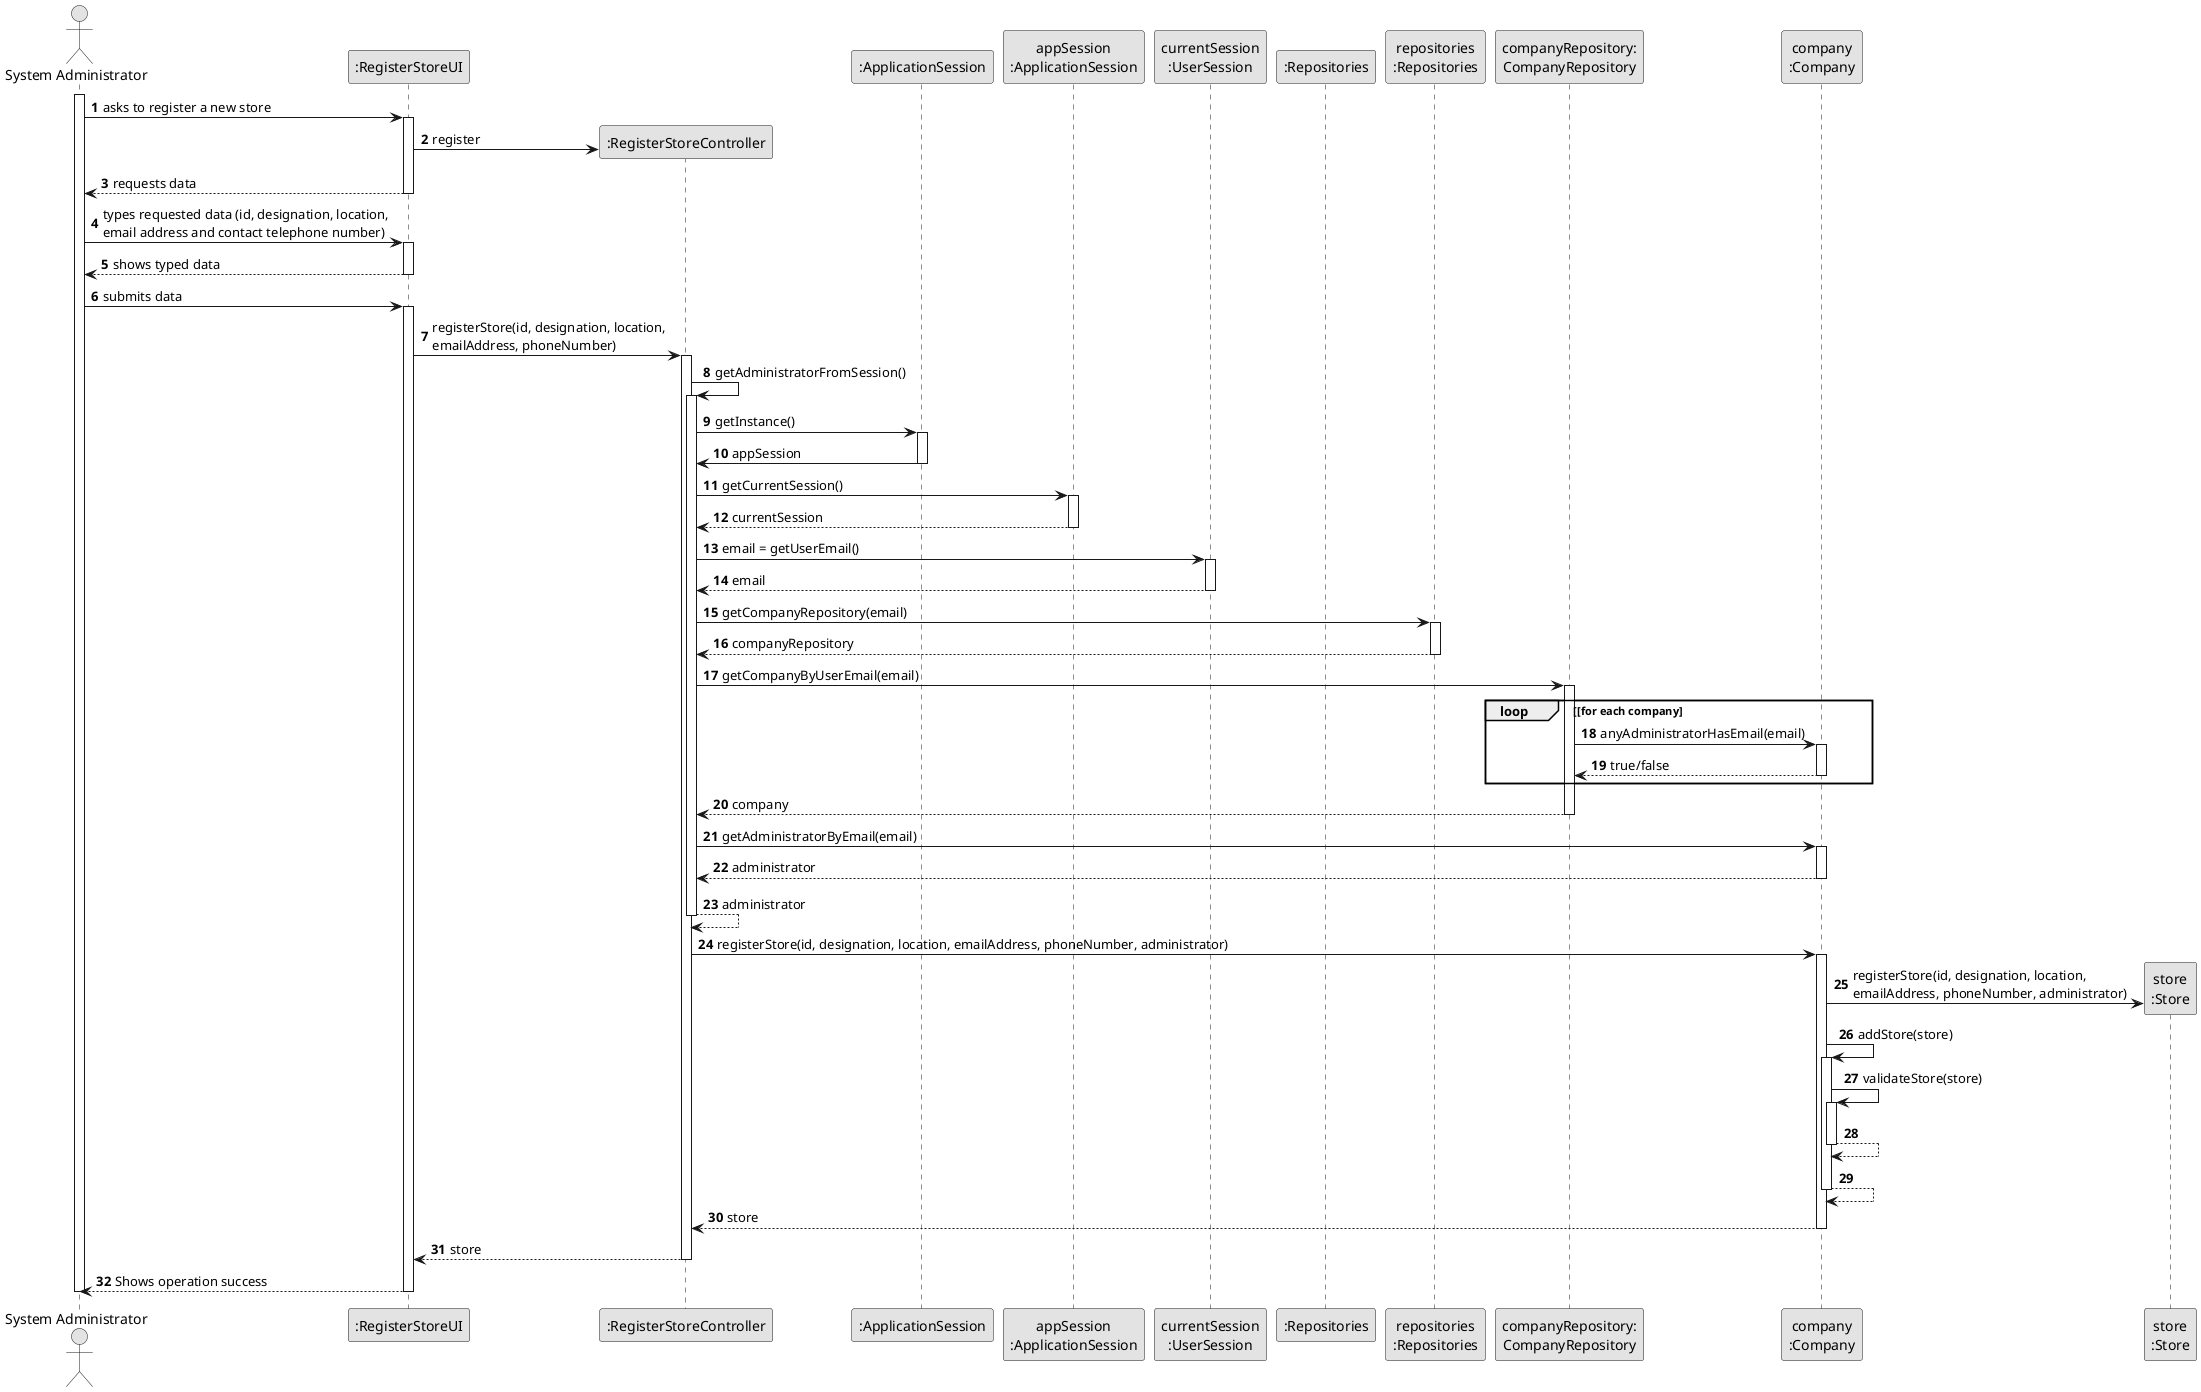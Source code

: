 @startuml
skinparam monochrome true
skinparam packageStyle rectangle
skinparam shadowing false

autonumber

'hide footbox
actor "System Administrator" as ADM
participant ":RegisterStoreUI" as UI
participant ":RegisterStoreController" as CTRL
participant ":ApplicationSession" as _APP
participant "appSession\n:ApplicationSession" as APP
participant "currentSession\n:UserSession" as SESSION
participant ":Repositories" as RepositorySingleton
participant "repositories\n:Repositories" as PLAT
participant "companyRepository:\nCompanyRepository" as CompanyRepository
participant "company\n:Company" as Company
participant "store\n:Store" as Store

activate ADM

    ADM -> UI : asks to register a new store
    activate UI

        UI -> CTRL** : register
        UI --> ADM: requests data
        deactivate UI

    ADM -> UI : types requested data (id, designation, location, \nemail address and contact telephone number)
    activate UI
        UI --> ADM : shows typed data
        deactivate UI

    ADM -> UI : submits data
    activate UI

        UI -> CTRL : registerStore(id, designation, location, \nemailAddress, phoneNumber)
        activate CTRL

            CTRL -> CTRL: getAdministratorFromSession()
            activate CTRL

                    CTRL -> _APP: getInstance()
                    activate _APP
                    _APP -> CTRL: appSession
                    deactivate _APP

                    CTRL -> APP: getCurrentSession()
                    activate APP

                        APP --> CTRL: currentSession
                        deactivate APP

                            CTRL -> SESSION: email = getUserEmail()
                            activate SESSION

                                SESSION --> CTRL: email
                                deactivate SESSION

                                CTRL -> PLAT: getCompanyRepository(email)
                                activate PLAT

                                    PLAT --> CTRL: companyRepository
                                    deactivate PLAT

                            CTRL -> CompanyRepository: getCompanyByUserEmail(email)
                            activate CompanyRepository

                                loop [for each company
                                CompanyRepository -> Company : anyAdministratorHasEmail(email)
                                activate Company

                                    Company --> CompanyRepository : true/false
                                    deactivate Company
                                end

                CompanyRepository --> CTRL : company

                deactivate CompanyRepository

                  CTRL -> Company: getAdministratorByEmail(email)
                  activate Company

                Company --> CTRL : administrator
                deactivate Company

            CTRL --> CTRL: administrator
            deactivate CTRL

            CTRL -> Company: registerStore(id, designation, location, emailAddress, phoneNumber, administrator)
            activate Company

                    Company -> Store**: registerStore(id, designation, location, \nemailAddress, phoneNumber, administrator)
                        Company -> Company: addStore(store)
                        deactivate Store
                    activate Company
                        Company -> Company: validateStore(store)
                        activate Company
                            Company --> Company
                        deactivate Company

                        Company --> Company
                    deactivate Company

                Company --> CTRL : store
            deactivate Company

            CTRL --> UI: store
            deactivate CTRL
            UI --> ADM: Shows operation success
    deactivate UI

deactivate ADM

@enduml